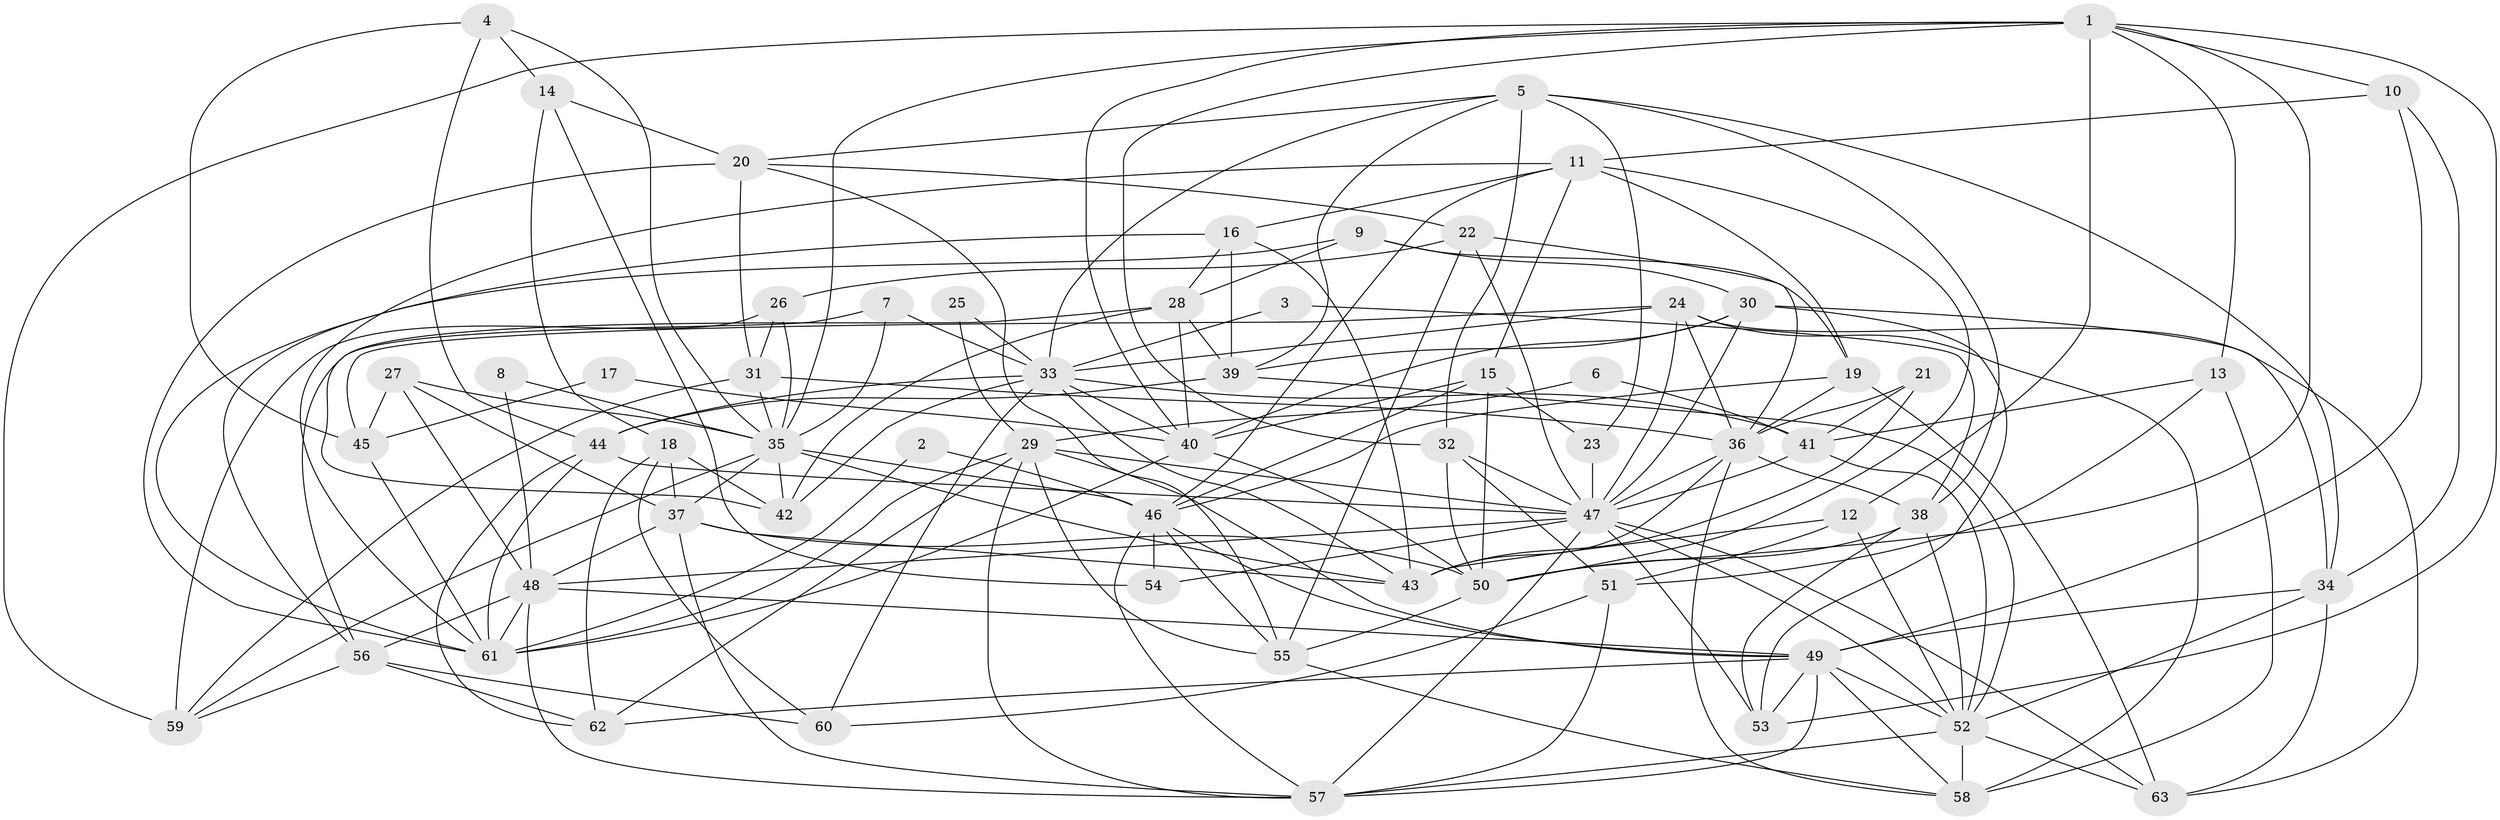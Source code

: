 // original degree distribution, {3: 0.28, 7: 0.024, 4: 0.264, 5: 0.152, 6: 0.072, 2: 0.16, 9: 0.008, 10: 0.016, 8: 0.024}
// Generated by graph-tools (version 1.1) at 2025/50/03/09/25 03:50:10]
// undirected, 63 vertices, 182 edges
graph export_dot {
graph [start="1"]
  node [color=gray90,style=filled];
  1;
  2;
  3;
  4;
  5;
  6;
  7;
  8;
  9;
  10;
  11;
  12;
  13;
  14;
  15;
  16;
  17;
  18;
  19;
  20;
  21;
  22;
  23;
  24;
  25;
  26;
  27;
  28;
  29;
  30;
  31;
  32;
  33;
  34;
  35;
  36;
  37;
  38;
  39;
  40;
  41;
  42;
  43;
  44;
  45;
  46;
  47;
  48;
  49;
  50;
  51;
  52;
  53;
  54;
  55;
  56;
  57;
  58;
  59;
  60;
  61;
  62;
  63;
  1 -- 10 [weight=1.0];
  1 -- 12 [weight=1.0];
  1 -- 13 [weight=1.0];
  1 -- 32 [weight=1.0];
  1 -- 35 [weight=1.0];
  1 -- 40 [weight=1.0];
  1 -- 50 [weight=1.0];
  1 -- 53 [weight=1.0];
  1 -- 59 [weight=1.0];
  2 -- 46 [weight=1.0];
  2 -- 61 [weight=1.0];
  3 -- 33 [weight=1.0];
  3 -- 38 [weight=1.0];
  4 -- 14 [weight=1.0];
  4 -- 35 [weight=1.0];
  4 -- 44 [weight=1.0];
  4 -- 45 [weight=1.0];
  5 -- 20 [weight=1.0];
  5 -- 23 [weight=1.0];
  5 -- 32 [weight=1.0];
  5 -- 33 [weight=1.0];
  5 -- 34 [weight=1.0];
  5 -- 38 [weight=1.0];
  5 -- 39 [weight=1.0];
  6 -- 29 [weight=1.0];
  6 -- 41 [weight=1.0];
  7 -- 33 [weight=1.0];
  7 -- 35 [weight=1.0];
  7 -- 42 [weight=1.0];
  8 -- 35 [weight=1.0];
  8 -- 48 [weight=1.0];
  9 -- 19 [weight=1.0];
  9 -- 28 [weight=1.0];
  9 -- 30 [weight=1.0];
  9 -- 56 [weight=1.0];
  10 -- 11 [weight=1.0];
  10 -- 34 [weight=1.0];
  10 -- 49 [weight=1.0];
  11 -- 15 [weight=1.0];
  11 -- 16 [weight=1.0];
  11 -- 19 [weight=1.0];
  11 -- 46 [weight=1.0];
  11 -- 50 [weight=1.0];
  11 -- 61 [weight=1.0];
  12 -- 43 [weight=1.0];
  12 -- 51 [weight=1.0];
  12 -- 52 [weight=1.0];
  13 -- 41 [weight=1.0];
  13 -- 51 [weight=1.0];
  13 -- 58 [weight=1.0];
  14 -- 18 [weight=1.0];
  14 -- 20 [weight=1.0];
  14 -- 54 [weight=1.0];
  15 -- 23 [weight=1.0];
  15 -- 40 [weight=1.0];
  15 -- 46 [weight=1.0];
  15 -- 50 [weight=1.0];
  16 -- 28 [weight=1.0];
  16 -- 39 [weight=1.0];
  16 -- 43 [weight=1.0];
  16 -- 61 [weight=1.0];
  17 -- 40 [weight=1.0];
  17 -- 45 [weight=1.0];
  18 -- 37 [weight=1.0];
  18 -- 42 [weight=1.0];
  18 -- 60 [weight=1.0];
  18 -- 62 [weight=1.0];
  19 -- 36 [weight=1.0];
  19 -- 46 [weight=1.0];
  19 -- 63 [weight=1.0];
  20 -- 22 [weight=1.0];
  20 -- 31 [weight=1.0];
  20 -- 55 [weight=1.0];
  20 -- 61 [weight=1.0];
  21 -- 36 [weight=1.0];
  21 -- 41 [weight=1.0];
  21 -- 43 [weight=1.0];
  22 -- 26 [weight=1.0];
  22 -- 36 [weight=1.0];
  22 -- 47 [weight=1.0];
  22 -- 55 [weight=1.0];
  23 -- 47 [weight=1.0];
  24 -- 33 [weight=1.0];
  24 -- 36 [weight=1.0];
  24 -- 45 [weight=1.0];
  24 -- 47 [weight=1.0];
  24 -- 58 [weight=1.0];
  24 -- 63 [weight=1.0];
  25 -- 29 [weight=1.0];
  25 -- 33 [weight=1.0];
  26 -- 31 [weight=1.0];
  26 -- 35 [weight=1.0];
  26 -- 59 [weight=1.0];
  27 -- 35 [weight=1.0];
  27 -- 37 [weight=1.0];
  27 -- 45 [weight=1.0];
  27 -- 48 [weight=1.0];
  28 -- 39 [weight=1.0];
  28 -- 40 [weight=1.0];
  28 -- 42 [weight=1.0];
  28 -- 56 [weight=1.0];
  29 -- 47 [weight=1.0];
  29 -- 49 [weight=1.0];
  29 -- 55 [weight=1.0];
  29 -- 57 [weight=1.0];
  29 -- 61 [weight=1.0];
  29 -- 62 [weight=1.0];
  30 -- 34 [weight=1.0];
  30 -- 39 [weight=1.0];
  30 -- 40 [weight=1.0];
  30 -- 47 [weight=1.0];
  30 -- 53 [weight=1.0];
  31 -- 35 [weight=1.0];
  31 -- 36 [weight=1.0];
  31 -- 59 [weight=1.0];
  32 -- 47 [weight=1.0];
  32 -- 50 [weight=1.0];
  32 -- 51 [weight=1.0];
  33 -- 40 [weight=1.0];
  33 -- 41 [weight=1.0];
  33 -- 42 [weight=1.0];
  33 -- 43 [weight=1.0];
  33 -- 44 [weight=1.0];
  33 -- 60 [weight=1.0];
  34 -- 49 [weight=1.0];
  34 -- 52 [weight=1.0];
  34 -- 63 [weight=1.0];
  35 -- 37 [weight=1.0];
  35 -- 42 [weight=1.0];
  35 -- 43 [weight=1.0];
  35 -- 46 [weight=1.0];
  35 -- 59 [weight=1.0];
  36 -- 38 [weight=1.0];
  36 -- 43 [weight=1.0];
  36 -- 47 [weight=1.0];
  36 -- 58 [weight=1.0];
  37 -- 43 [weight=1.0];
  37 -- 48 [weight=2.0];
  37 -- 50 [weight=1.0];
  37 -- 57 [weight=1.0];
  38 -- 50 [weight=1.0];
  38 -- 52 [weight=1.0];
  38 -- 53 [weight=1.0];
  39 -- 44 [weight=1.0];
  39 -- 52 [weight=1.0];
  40 -- 50 [weight=1.0];
  40 -- 61 [weight=1.0];
  41 -- 47 [weight=1.0];
  41 -- 52 [weight=1.0];
  44 -- 47 [weight=1.0];
  44 -- 61 [weight=1.0];
  44 -- 62 [weight=1.0];
  45 -- 61 [weight=1.0];
  46 -- 49 [weight=1.0];
  46 -- 54 [weight=1.0];
  46 -- 55 [weight=1.0];
  46 -- 57 [weight=1.0];
  47 -- 48 [weight=1.0];
  47 -- 52 [weight=1.0];
  47 -- 53 [weight=1.0];
  47 -- 54 [weight=1.0];
  47 -- 57 [weight=1.0];
  47 -- 63 [weight=1.0];
  48 -- 49 [weight=1.0];
  48 -- 56 [weight=1.0];
  48 -- 57 [weight=1.0];
  48 -- 61 [weight=1.0];
  49 -- 52 [weight=1.0];
  49 -- 53 [weight=1.0];
  49 -- 57 [weight=1.0];
  49 -- 58 [weight=1.0];
  49 -- 62 [weight=1.0];
  50 -- 55 [weight=1.0];
  51 -- 57 [weight=1.0];
  51 -- 60 [weight=1.0];
  52 -- 57 [weight=1.0];
  52 -- 58 [weight=2.0];
  52 -- 63 [weight=1.0];
  55 -- 58 [weight=1.0];
  56 -- 59 [weight=1.0];
  56 -- 60 [weight=1.0];
  56 -- 62 [weight=1.0];
}
